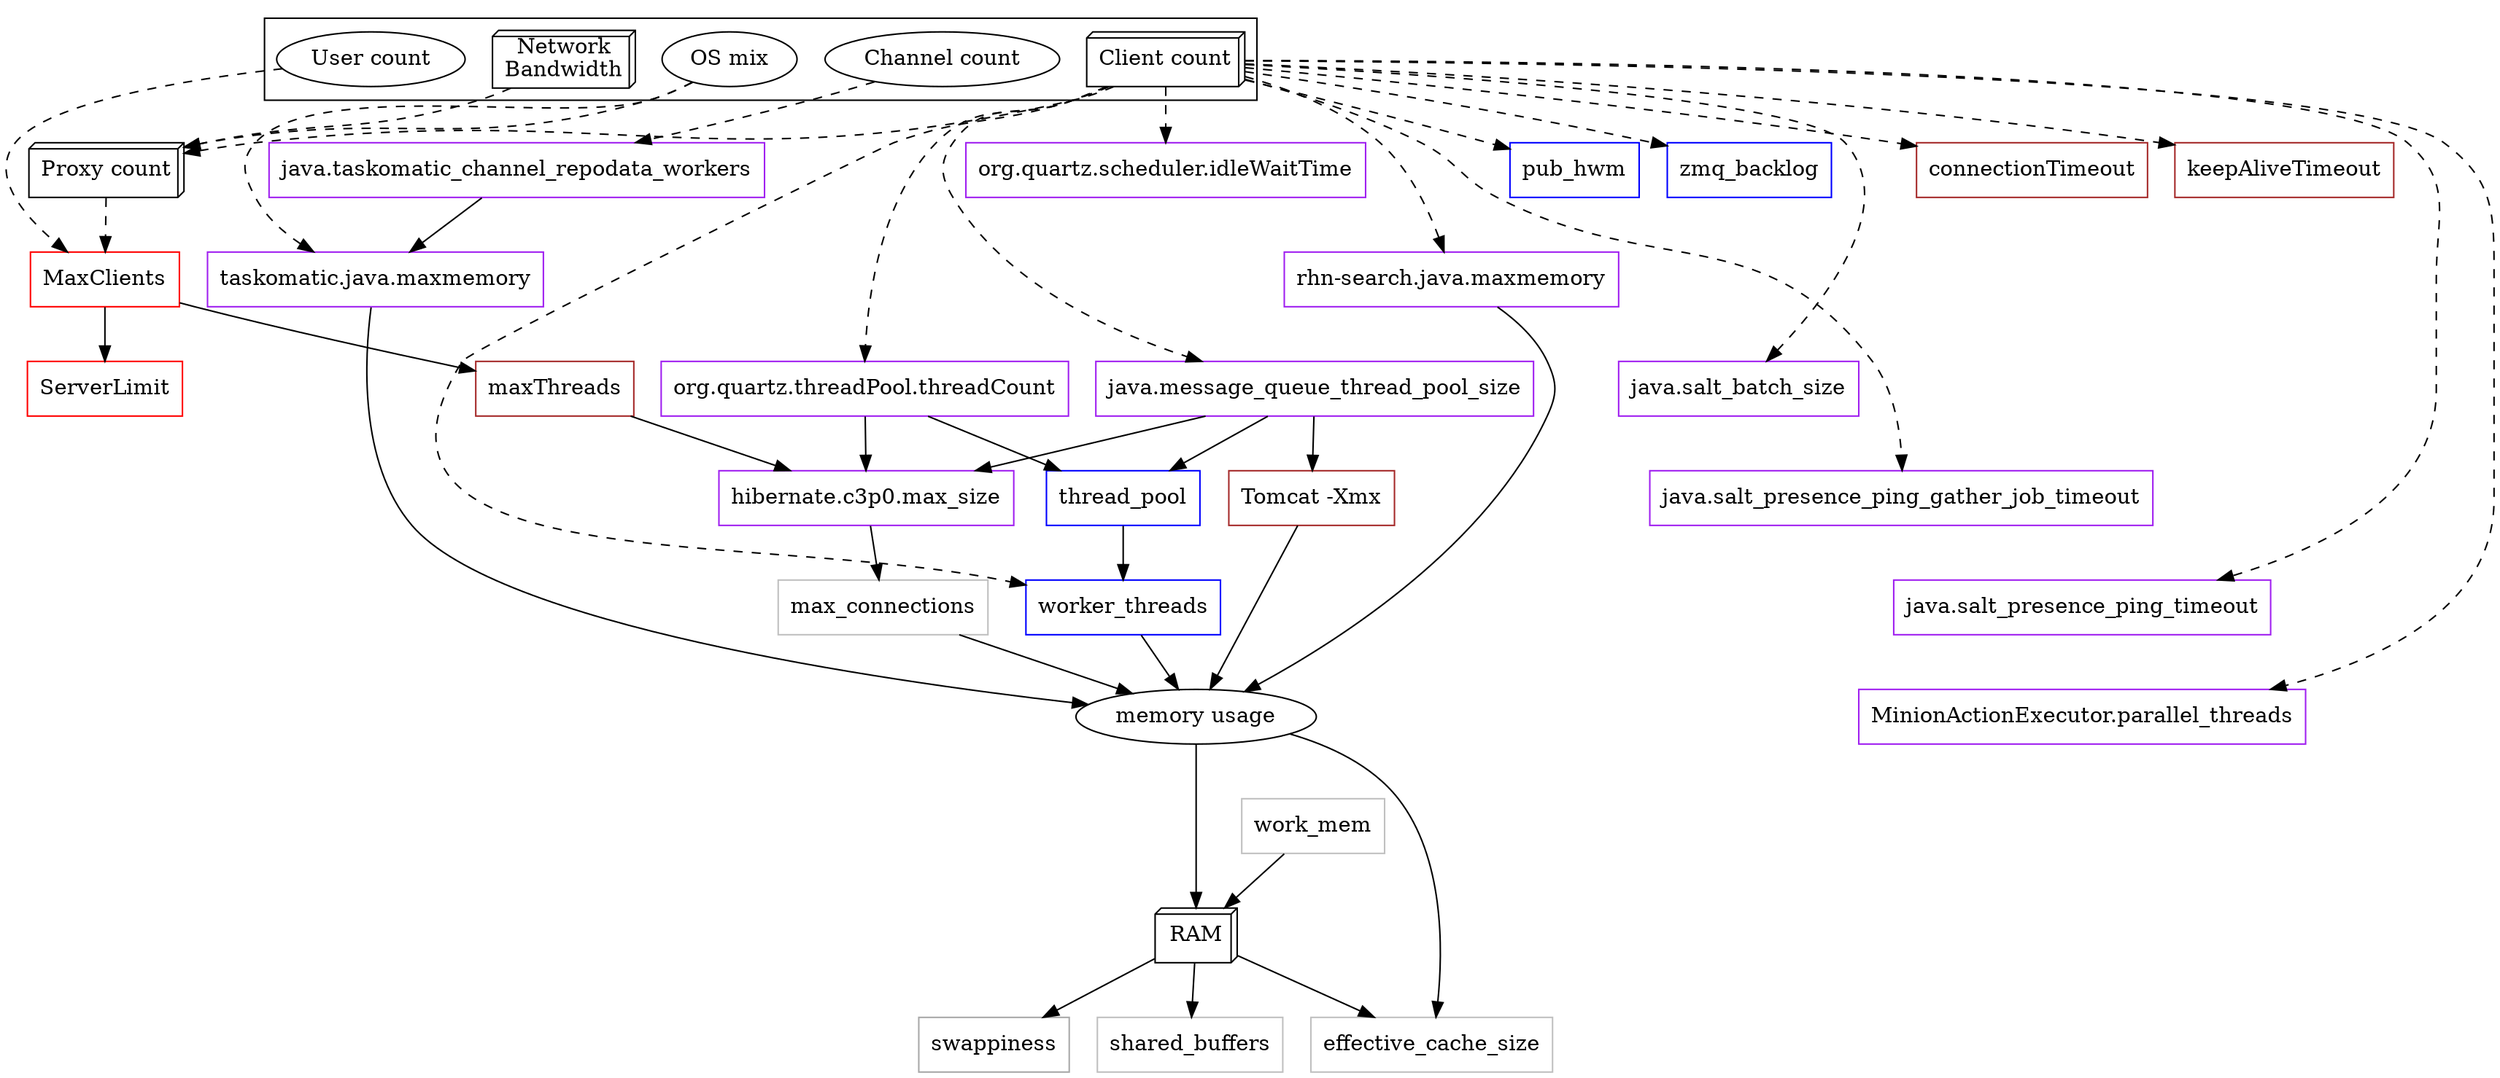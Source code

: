 digraph G {

  subgraph "cluster input" {
     "Network\nBandwidth" "Client count" "Channel count" "OS mix" "User count"
  }

  # Influences
  "Channel count" -> "java.taskomatic_channel_repodata_workers" [style=dashed]
  "Client count" -> "java.message_queue_thread_pool_size" [style=dashed]
  "Client count" -> "java.salt_batch_size" [style=dashed]
  "Client count" -> "java.salt_presence_ping_gather_job_timeout" [style=dashed]
  "Client count" -> "java.salt_presence_ping_timeout" [style=dashed]
  "Client count" -> "org.quartz.threadPool.threadCount" [style=dashed]
  "Client count" -> "org.quartz.scheduler.idleWaitTime" [style=dashed]
  "Client count" -> "Proxy count" [style=dashed]
  "Client count" -> "rhn-search.java.maxmemory" [style=dashed]
  "Client count" -> "worker_threads" [style=dashed]
  "Client count" -> "pub_hwm" [style=dashed]
  "Client count" -> "zmq_backlog" [style=dashed]
  "Client count" -> "MinionActionExecutor.parallel_threads" [style=dashed]
  "Client count" -> "connectionTimeout" [style=dashed]
  "Client count" -> "keepAliveTimeout" [style=dashed]
  "Network\nBandwidth" -> "Proxy count" [style=dashed]
  "OS mix" -> "Proxy count" [style=dashed]
  "OS mix" -> "taskomatic.java.maxmemory" [style=dashed]
  "Proxy count" -> "MaxClients" [style=dashed]
  "User count" -> "MaxClients" [style=dashed]

  # Depends
  "hibernate.c3p0.max_size" -> "max_connections"
  "java.message_queue_thread_pool_size" -> "hibernate.c3p0.max_size"
  "java.message_queue_thread_pool_size" -> "thread_pool"
  "java.message_queue_thread_pool_size" -> "Tomcat -Xmx"
  "java.taskomatic_channel_repodata_workers" -> "taskomatic.java.maxmemory"
  "max_connections" -> "memory usage"
  "MaxClients" -> "maxThreads"
  "MaxClients" -> "ServerLimit"
  "maxThreads" -> "hibernate.c3p0.max_size"
  "memory usage" -> "effective_cache_size"
  "memory usage" -> "RAM"
  "org.quartz.threadPool.threadCount" -> "hibernate.c3p0.max_size"
  "org.quartz.threadPool.threadCount" -> "thread_pool"
  "RAM" -> "effective_cache_size"
  "RAM" -> "shared_buffers"
  "RAM" -> "swappiness"
  "rhn-search.java.maxmemory" -> "memory usage"
  "taskomatic.java.maxmemory" -> "memory usage"
  "thread_pool" -> "worker_threads"
  "Tomcat -Xmx" -> "memory usage"
  "work_mem" -> "RAM"
  "worker_threads" -> "memory usage"

   # Invisible edges to help dot output an acceptable graphical result
   edge[style=invis];
  "org.quartz.scheduler.idleWaitTime" ->
  "rhn-search.java.maxmemory" ->
  "rhn-search.java.maxmemory" ->
  "java.salt_batch_size" ->
  "java.salt_presence_ping_gather_job_timeout" ->
  "java.salt_presence_ping_timeout" ->
  "MinionActionExecutor.parallel_threads" ->
  "work_mem";

  # rhn.conf parameters
  "hibernate.c3p0.max_size" [shape=rectangle, color=purple, file="/etc/rhn/rhn.conf"]
  "java.message_queue_thread_pool_size" [shape=rectangle, color=purple, file="/etc/rhn/rhn.conf"]
  "java.salt_batch_size" [shape=rectangle, color=purple, file="/etc/rhn/rhn.conf"]
  "java.salt_presence_ping_gather_job_timeout" [shape=rectangle, color=purple]
  "java.salt_presence_ping_timeout" [shape=rectangle, color=purple]
  "java.taskomatic_channel_repodata_workers" [shape=rectangle, color=purple]
  "org.quartz.threadPool.threadCount" [shape=rectangle, color=purple, file="/etc/rhn/rhn.conf"]
  "org.quartz.scheduler.idleWaitTime" [shape=rectangle, color=purple, file="/etc/rhn/rhn.conf"]
  "rhn-search.java.maxmemory"  [shape=rectangle, color=purple, file="/etc/rhn/rhn.conf"]
  "taskomatic.java.maxmemory" [shape=rectangle, color=purple, file="/etc/rhn/rhn.conf"]
  "MinionActionExecutor.parallel_threads" [shape=rectangle, color=purple, file="/etc/rhn/rhn.conf"]

  # Tomcat parameters
  "maxThreads" [shape=rectangle, color=brown, file="/etc/tomcat/server.xml"]
  "connectionTimeout" [shape=rectangle, color=brown, file="/etc/tomcat/server.xml"]
  "keepAliveTimeout" [shape=rectangle, color=brown, file="/etc/tomcat/server.xml"]
  "Tomcat -Xmx" [shape=rectangle, color=brown, file="/etc/sysconfig/tomcat"]

  # Salt parameters
  "thread_pool" [shape=rectangle, color=blue, file="/etc/salt/master.d/tuning.conf"]
  "worker_threads" [shape=rectangle, color=blue, file="/etc/salt/master.d/tuning.conf"]
  "pub_hwm" [shape=rectangle, color=blue, file="/etc/salt/master.d/tuning.conf"]
  "zmq_backlog" [shape=rectangle, color=blue, file="/etc/salt/master.d/tuning.conf"]

  # Apache httpd parameters
  "MaxClients" [shape=rectangle, color=red, file="/etc/apache2/server-tuning.conf"]
  "ServerLimit" [shape=rectangle, color=red, file="/etc/apache2/server-tuning.conf"]

  # PostgreSQL parameters
  "effective_cache_size" [shape=rectangle, color=grey, file="/var/lib/containers/storage/volumes/var-pgsql/_data/postgresql.conf"]
  "max_connections" [shape=rectangle, color=grey, file="/var/lib/containers/storage/volumes/var-pgsql/_data/postgresql.conf"]
  "shared_buffers" [shape=rectangle, color=grey, file="/var/lib/containers/storage/volumes/var-pgsql/_data/postgresql.conf"]
  "work_mem" [shape=rectangle, color=grey, file="/var/lib/containers/storage/volumes/var-pgsql/_data/postgresql.conf"]

  # Kernel parameters
  "swappiness" [shape=rectangle, color=darkgrey, file="/etc/sysctl.conf"]

  # Hardware
  "Client count" [shape=box3d]
  "Network\nBandwidth" [shape=box3d]
  "Proxy count" [shape=box3d]
  "RAM" [shape=box3d]
}
